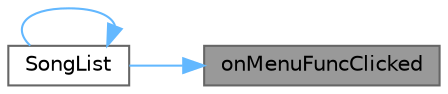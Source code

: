 digraph "onMenuFuncClicked"
{
 // LATEX_PDF_SIZE
  bgcolor="transparent";
  edge [fontname=Helvetica,fontsize=10,labelfontname=Helvetica,labelfontsize=10];
  node [fontname=Helvetica,fontsize=10,shape=box,height=0.2,width=0.4];
  rankdir="RL";
  Node1 [id="Node000001",label="onMenuFuncClicked",height=0.2,width=0.4,color="gray40", fillcolor="grey60", style="filled", fontcolor="black",tooltip="菜单功能点击槽函数"];
  Node1 -> Node2 [id="edge1_Node000001_Node000002",dir="back",color="steelblue1",style="solid",tooltip=" "];
  Node2 [id="Node000002",label="SongList",height=0.2,width=0.4,color="grey40", fillcolor="white", style="filled",URL="$class_song_list.html#a5a3138261b6be2bad1630b6ca3afe1f4",tooltip="构造函数"];
  Node2 -> Node2 [id="edge2_Node000002_Node000002",dir="back",color="steelblue1",style="solid",tooltip=" "];
}
